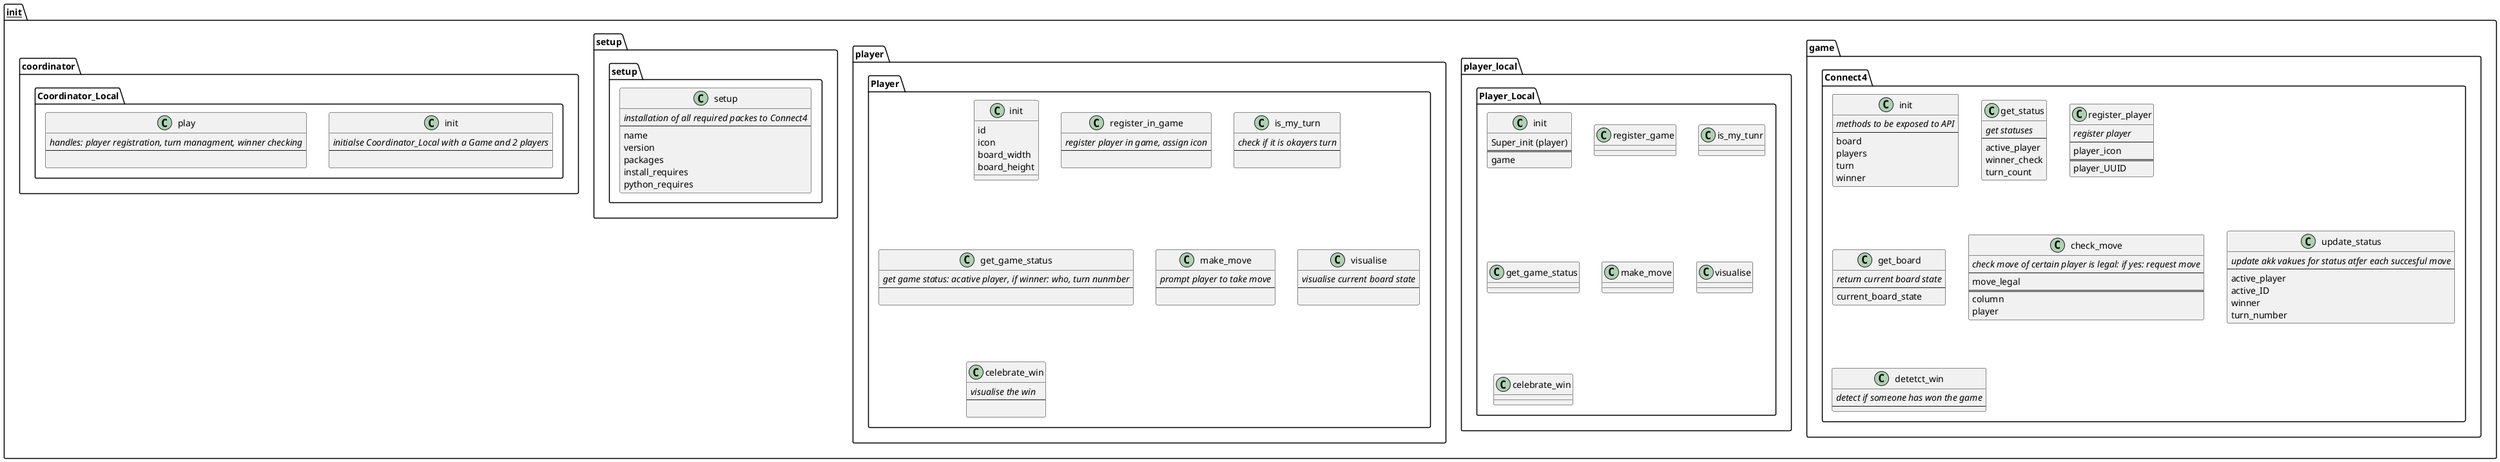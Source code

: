 @startuml

package __init__{

package game.Connect4 {

class init
{
methods to be exposed to API {abstract}
----
board
players
turn
winner
}

class get_status
{
get statuses {abstract}
----
active_player
winner_check
turn_count
}

class register_player
{
register player{abstract}
----
player_icon
====
player_UUID
}

class get_board
{
return current board state{abstract}
----
current_board_state
}

class check_move
{
check move of certain player is legal: if yes: request move{abstract}
----
move_legal
====
column
player
}

class update_status
{
update akk vakues for status atfer each succesful move {abstract}
----
active_player
active_ID
winner
turn_number
}

class detetct_win
{
detect if someone has won the game{abstract}
----
}
}


package player_local.Player_Local {

class init
{
Super_init (player)
====
game
}

class register_game{

}
class is_my_tunr{}
class get_game_status{}
class make_move{}
class visualise{}
class celebrate_win{}

}

package player.Player{

class init {
id
icon
board_width
board_height
}
class register_in_game {
register player in game, assign icon {abstract}
----

}
class is_my_turn {
check if it is okayers turn {abstract}
----

}
class get_game_status {
get game status: acative player, if winner: who, turn nunmber {abstract}
----

}
class make_move {
prompt player to take move {abstract}
----

}
class visualise {
visualise current board state {abstract}
----

}
class celebrate_win {
visualise the win {abstract}
----

}
}

package setup.setup {
class setup {
installation of all required packes to Connect4 {abstract}
----
name
version
packages
install_requires
python_requires
}
}

package coordinator.Coordinator_Local {
class init {
initialse Coordinator_Local with a Game and 2 players {abstract}
----

}
class play {
handles: player registration, turn managment, winner checking {abstract}
----

}
}
}

@enduml